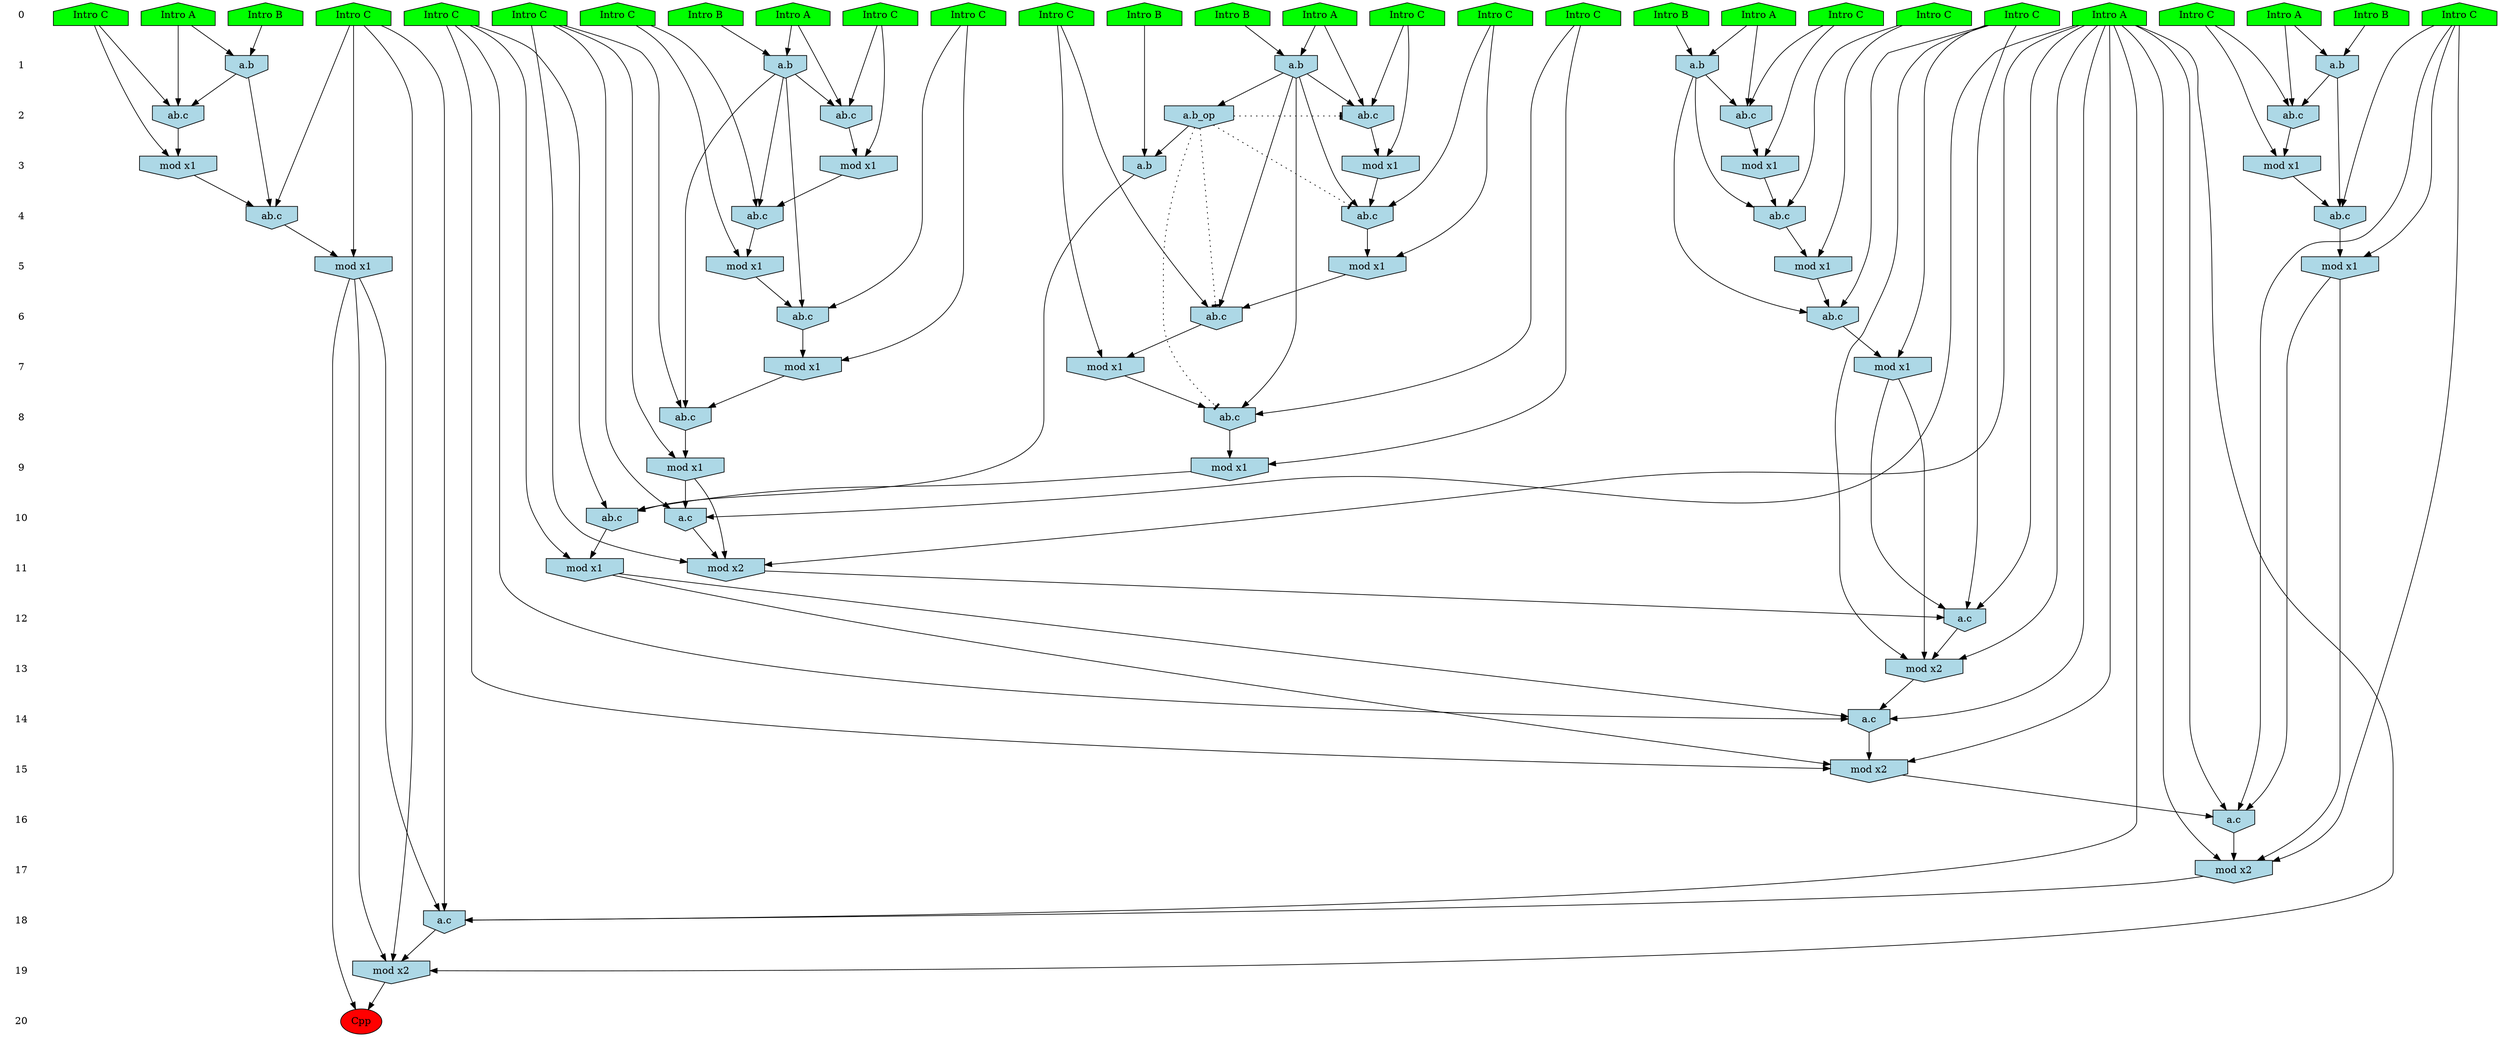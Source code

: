 /* Compression of 1 causal flows obtained in average at 2.061639E+01 t.u */
/* Compressed causal flows were: [3840] */
digraph G{
 ranksep=.5 ; 
{ rank = same ; "0" [shape=plaintext] ; node_1 [label ="Intro B", shape=house, style=filled, fillcolor=green] ;
node_2 [label ="Intro A", shape=house, style=filled, fillcolor=green] ;
node_3 [label ="Intro B", shape=house, style=filled, fillcolor=green] ;
node_4 [label ="Intro B", shape=house, style=filled, fillcolor=green] ;
node_5 [label ="Intro A", shape=house, style=filled, fillcolor=green] ;
node_6 [label ="Intro A", shape=house, style=filled, fillcolor=green] ;
node_7 [label ="Intro A", shape=house, style=filled, fillcolor=green] ;
node_8 [label ="Intro A", shape=house, style=filled, fillcolor=green] ;
node_9 [label ="Intro A", shape=house, style=filled, fillcolor=green] ;
node_10 [label ="Intro B", shape=house, style=filled, fillcolor=green] ;
node_11 [label ="Intro B", shape=house, style=filled, fillcolor=green] ;
node_12 [label ="Intro B", shape=house, style=filled, fillcolor=green] ;
node_13 [label ="Intro C", shape=house, style=filled, fillcolor=green] ;
node_14 [label ="Intro C", shape=house, style=filled, fillcolor=green] ;
node_15 [label ="Intro C", shape=house, style=filled, fillcolor=green] ;
node_16 [label ="Intro C", shape=house, style=filled, fillcolor=green] ;
node_17 [label ="Intro C", shape=house, style=filled, fillcolor=green] ;
node_18 [label ="Intro C", shape=house, style=filled, fillcolor=green] ;
node_19 [label ="Intro C", shape=house, style=filled, fillcolor=green] ;
node_20 [label ="Intro C", shape=house, style=filled, fillcolor=green] ;
node_21 [label ="Intro C", shape=house, style=filled, fillcolor=green] ;
node_22 [label ="Intro C", shape=house, style=filled, fillcolor=green] ;
node_23 [label ="Intro C", shape=house, style=filled, fillcolor=green] ;
node_24 [label ="Intro C", shape=house, style=filled, fillcolor=green] ;
node_25 [label ="Intro C", shape=house, style=filled, fillcolor=green] ;
node_26 [label ="Intro C", shape=house, style=filled, fillcolor=green] ;
node_27 [label ="Intro C", shape=house, style=filled, fillcolor=green] ;
node_28 [label ="Intro C", shape=house, style=filled, fillcolor=green] ;
}
{ rank = same ; "1" [shape=plaintext] ; node_29 [label="a.b", shape=invhouse, style=filled, fillcolor = lightblue] ;
node_30 [label="a.b", shape=invhouse, style=filled, fillcolor = lightblue] ;
node_34 [label="a.b", shape=invhouse, style=filled, fillcolor = lightblue] ;
node_40 [label="a.b", shape=invhouse, style=filled, fillcolor = lightblue] ;
node_48 [label="a.b", shape=invhouse, style=filled, fillcolor = lightblue] ;
}
{ rank = same ; "2" [shape=plaintext] ; node_31 [label="ab.c", shape=invhouse, style=filled, fillcolor = lightblue] ;
node_32 [label="ab.c", shape=invhouse, style=filled, fillcolor = lightblue] ;
node_35 [label="ab.c", shape=invhouse, style=filled, fillcolor = lightblue] ;
node_42 [label="ab.c", shape=invhouse, style=filled, fillcolor = lightblue] ;
node_51 [label="ab.c", shape=invhouse, style=filled, fillcolor = lightblue] ;
node_57 [label="a.b_op", shape=invhouse, style=filled, fillcolor = lightblue] ;
}
{ rank = same ; "3" [shape=plaintext] ; node_33 [label="mod x1", shape=invhouse, style=filled, fillcolor = lightblue] ;
node_37 [label="mod x1", shape=invhouse, style=filled, fillcolor = lightblue] ;
node_39 [label="mod x1", shape=invhouse, style=filled, fillcolor = lightblue] ;
node_43 [label="mod x1", shape=invhouse, style=filled, fillcolor = lightblue] ;
node_55 [label="mod x1", shape=invhouse, style=filled, fillcolor = lightblue] ;
node_69 [label="a.b", shape=invhouse, style=filled, fillcolor = lightblue] ;
}
{ rank = same ; "4" [shape=plaintext] ; node_36 [label="ab.c", shape=invhouse, style=filled, fillcolor = lightblue] ;
node_44 [label="ab.c", shape=invhouse, style=filled, fillcolor = lightblue] ;
node_45 [label="ab.c", shape=invhouse, style=filled, fillcolor = lightblue] ;
node_56 [label="ab.c", shape=invhouse, style=filled, fillcolor = lightblue] ;
node_59 [label="ab.c", shape=invhouse, style=filled, fillcolor = lightblue] ;
}
{ rank = same ; "5" [shape=plaintext] ; node_38 [label="mod x1", shape=invhouse, style=filled, fillcolor = lightblue] ;
node_49 [label="mod x1", shape=invhouse, style=filled, fillcolor = lightblue] ;
node_52 [label="mod x1", shape=invhouse, style=filled, fillcolor = lightblue] ;
node_58 [label="mod x1", shape=invhouse, style=filled, fillcolor = lightblue] ;
node_62 [label="mod x1", shape=invhouse, style=filled, fillcolor = lightblue] ;
}
{ rank = same ; "6" [shape=plaintext] ; node_41 [label="ab.c", shape=invhouse, style=filled, fillcolor = lightblue] ;
node_53 [label="ab.c", shape=invhouse, style=filled, fillcolor = lightblue] ;
node_63 [label="ab.c", shape=invhouse, style=filled, fillcolor = lightblue] ;
}
{ rank = same ; "7" [shape=plaintext] ; node_46 [label="mod x1", shape=invhouse, style=filled, fillcolor = lightblue] ;
node_54 [label="mod x1", shape=invhouse, style=filled, fillcolor = lightblue] ;
node_66 [label="mod x1", shape=invhouse, style=filled, fillcolor = lightblue] ;
}
{ rank = same ; "8" [shape=plaintext] ; node_47 [label="ab.c", shape=invhouse, style=filled, fillcolor = lightblue] ;
node_60 [label="ab.c", shape=invhouse, style=filled, fillcolor = lightblue] ;
}
{ rank = same ; "9" [shape=plaintext] ; node_50 [label="mod x1", shape=invhouse, style=filled, fillcolor = lightblue] ;
node_61 [label="mod x1", shape=invhouse, style=filled, fillcolor = lightblue] ;
}
{ rank = same ; "10" [shape=plaintext] ; node_64 [label="a.c", shape=invhouse, style=filled, fillcolor = lightblue] ;
node_70 [label="ab.c", shape=invhouse, style=filled, fillcolor = lightblue] ;
}
{ rank = same ; "11" [shape=plaintext] ; node_65 [label="mod x2", shape=invhouse, style=filled, fillcolor = lightblue] ;
node_71 [label="mod x1", shape=invhouse, style=filled, fillcolor = lightblue] ;
}
{ rank = same ; "12" [shape=plaintext] ; node_67 [label="a.c", shape=invhouse, style=filled, fillcolor = lightblue] ;
}
{ rank = same ; "13" [shape=plaintext] ; node_68 [label="mod x2", shape=invhouse, style=filled, fillcolor = lightblue] ;
}
{ rank = same ; "14" [shape=plaintext] ; node_72 [label="a.c", shape=invhouse, style=filled, fillcolor = lightblue] ;
}
{ rank = same ; "15" [shape=plaintext] ; node_73 [label="mod x2", shape=invhouse, style=filled, fillcolor = lightblue] ;
}
{ rank = same ; "16" [shape=plaintext] ; node_74 [label="a.c", shape=invhouse, style=filled, fillcolor = lightblue] ;
}
{ rank = same ; "17" [shape=plaintext] ; node_75 [label="mod x2", shape=invhouse, style=filled, fillcolor = lightblue] ;
}
{ rank = same ; "18" [shape=plaintext] ; node_76 [label="a.c", shape=invhouse, style=filled, fillcolor = lightblue] ;
}
{ rank = same ; "19" [shape=plaintext] ; node_77 [label="mod x2", shape=invhouse, style=filled, fillcolor = lightblue] ;
}
{ rank = same ; "20" [shape=plaintext] ; node_78 [label ="Cpp", style=filled, fillcolor=red] ;
}
"0" -> "1" [style="invis"]; 
"1" -> "2" [style="invis"]; 
"2" -> "3" [style="invis"]; 
"3" -> "4" [style="invis"]; 
"4" -> "5" [style="invis"]; 
"5" -> "6" [style="invis"]; 
"6" -> "7" [style="invis"]; 
"7" -> "8" [style="invis"]; 
"8" -> "9" [style="invis"]; 
"9" -> "10" [style="invis"]; 
"10" -> "11" [style="invis"]; 
"11" -> "12" [style="invis"]; 
"12" -> "13" [style="invis"]; 
"13" -> "14" [style="invis"]; 
"14" -> "15" [style="invis"]; 
"15" -> "16" [style="invis"]; 
"16" -> "17" [style="invis"]; 
"17" -> "18" [style="invis"]; 
"18" -> "19" [style="invis"]; 
"19" -> "20" [style="invis"]; 
node_1 -> node_29
node_2 -> node_29
node_3 -> node_30
node_7 -> node_30
node_2 -> node_31
node_24 -> node_31
node_29 -> node_31
node_7 -> node_32
node_18 -> node_32
node_30 -> node_32
node_24 -> node_33
node_31 -> node_33
node_5 -> node_34
node_10 -> node_34
node_5 -> node_35
node_25 -> node_35
node_34 -> node_35
node_14 -> node_36
node_29 -> node_36
node_33 -> node_36
node_18 -> node_37
node_32 -> node_37
node_14 -> node_38
node_36 -> node_38
node_25 -> node_39
node_35 -> node_39
node_9 -> node_40
node_12 -> node_40
node_16 -> node_41
node_29 -> node_41
node_38 -> node_41
node_9 -> node_42
node_27 -> node_42
node_40 -> node_42
node_27 -> node_43
node_42 -> node_43
node_17 -> node_44
node_30 -> node_44
node_37 -> node_44
node_13 -> node_45
node_34 -> node_45
node_39 -> node_45
node_16 -> node_46
node_41 -> node_46
node_28 -> node_47
node_29 -> node_47
node_46 -> node_47
node_4 -> node_48
node_8 -> node_48
node_13 -> node_49
node_45 -> node_49
node_28 -> node_50
node_47 -> node_50
node_8 -> node_51
node_23 -> node_51
node_48 -> node_51
node_17 -> node_52
node_44 -> node_52
node_21 -> node_53
node_30 -> node_53
node_52 -> node_53
node_21 -> node_54
node_53 -> node_54
node_23 -> node_55
node_51 -> node_55
node_15 -> node_56
node_48 -> node_56
node_55 -> node_56
node_29 -> node_57
node_15 -> node_58
node_56 -> node_58
node_22 -> node_59
node_40 -> node_59
node_43 -> node_59
node_19 -> node_60
node_30 -> node_60
node_54 -> node_60
node_19 -> node_61
node_60 -> node_61
node_22 -> node_62
node_59 -> node_62
node_26 -> node_63
node_40 -> node_63
node_62 -> node_63
node_6 -> node_64
node_19 -> node_64
node_61 -> node_64
node_6 -> node_65
node_19 -> node_65
node_61 -> node_65
node_64 -> node_65
node_26 -> node_66
node_63 -> node_66
node_6 -> node_67
node_26 -> node_67
node_65 -> node_67
node_66 -> node_67
node_6 -> node_68
node_26 -> node_68
node_66 -> node_68
node_67 -> node_68
node_11 -> node_69
node_57 -> node_69
node_20 -> node_70
node_50 -> node_70
node_69 -> node_70
node_20 -> node_71
node_70 -> node_71
node_6 -> node_72
node_20 -> node_72
node_68 -> node_72
node_71 -> node_72
node_6 -> node_73
node_20 -> node_73
node_71 -> node_73
node_72 -> node_73
node_6 -> node_74
node_15 -> node_74
node_58 -> node_74
node_73 -> node_74
node_6 -> node_75
node_15 -> node_75
node_58 -> node_75
node_74 -> node_75
node_6 -> node_76
node_13 -> node_76
node_49 -> node_76
node_75 -> node_76
node_6 -> node_77
node_13 -> node_77
node_49 -> node_77
node_76 -> node_77
node_49 -> node_78
node_77 -> node_78
node_57 -> node_47 [style=dotted, arrowhead = tee] 
node_57 -> node_41 [style=dotted, arrowhead = tee] 
node_57 -> node_36 [style=dotted, arrowhead = tee] 
node_57 -> node_31 [style=dotted, arrowhead = tee] 
}
/*
 Dot generation time: 0.000252
*/